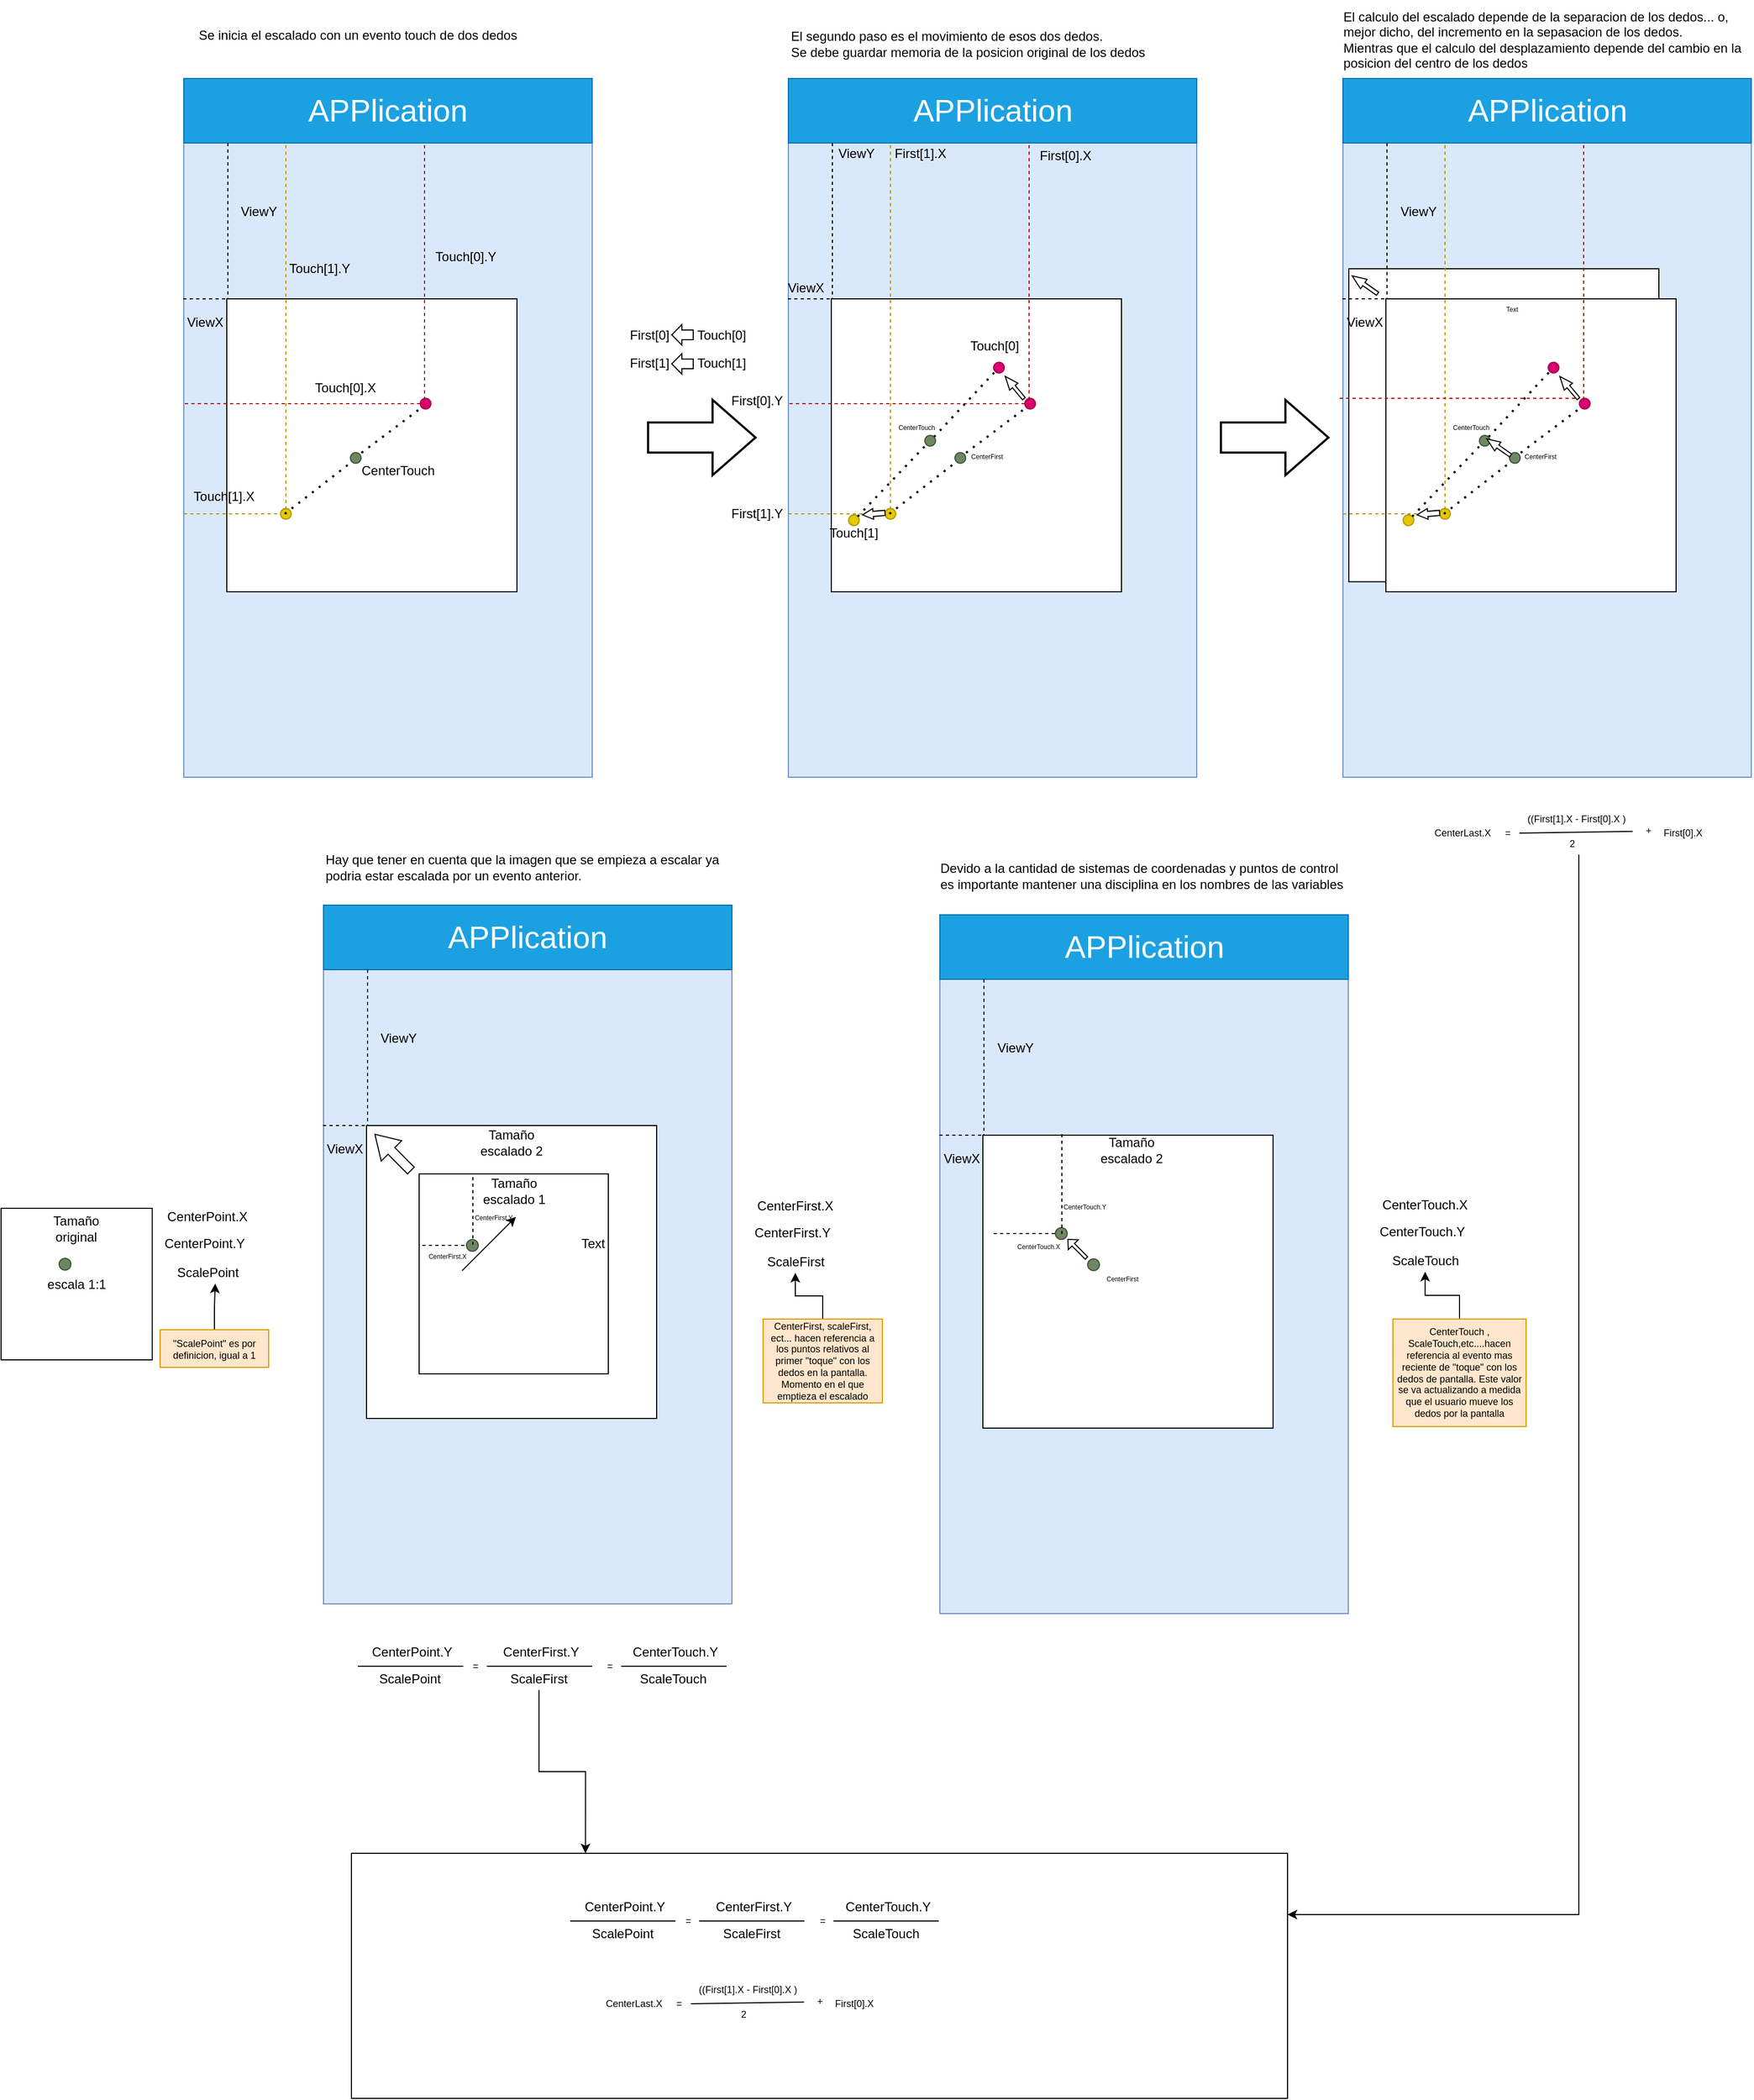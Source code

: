 <mxfile version="13.6.2" type="device"><diagram id="ZlK4aT6pQJTlaHt1C6pi" name="Página-1"><mxGraphModel dx="2946" dy="1687" grid="0" gridSize="10" guides="1" tooltips="1" connect="1" arrows="1" fold="1" page="1" pageScale="1" pageWidth="827" pageHeight="1169" math="0" shadow="0"><root><mxCell id="0"/><mxCell id="1" parent="0"/><mxCell id="y9ygKdoUqCYuQnEhH_C1-4" value="" style="rounded=0;whiteSpace=wrap;html=1;fillColor=#dae8fc;strokeColor=#6c8ebf;container=1;" parent="1" vertex="1"><mxGeometry x="560" y="260" width="380" height="650" as="geometry"/></mxCell><mxCell id="y9ygKdoUqCYuQnEhH_C1-5" value="&lt;font style=&quot;font-size: 29px&quot;&gt;APPlication&lt;/font&gt;" style="text;html=1;strokeColor=#006EAF;fillColor=#1ba1e2;align=center;verticalAlign=middle;whiteSpace=wrap;rounded=0;fontColor=#ffffff;" parent="y9ygKdoUqCYuQnEhH_C1-4" vertex="1"><mxGeometry width="380" height="60" as="geometry"/></mxCell><mxCell id="y9ygKdoUqCYuQnEhH_C1-1" value="" style="rounded=0;whiteSpace=wrap;html=1;container=1;dropTarget=1;" parent="y9ygKdoUqCYuQnEhH_C1-4" vertex="1"><mxGeometry x="40" y="205" width="270" height="272.5" as="geometry"/></mxCell><mxCell id="y9ygKdoUqCYuQnEhH_C1-2" value="" style="ellipse;whiteSpace=wrap;html=1;aspect=fixed;fillColor=#d80073;strokeColor=#A50040;fontColor=#ffffff;" parent="y9ygKdoUqCYuQnEhH_C1-1" vertex="1"><mxGeometry x="180" y="92.5" width="10" height="10" as="geometry"/></mxCell><mxCell id="y9ygKdoUqCYuQnEhH_C1-3" value="" style="ellipse;whiteSpace=wrap;html=1;aspect=fixed;fillColor=#e3c800;strokeColor=#B09500;fontColor=#ffffff;" parent="y9ygKdoUqCYuQnEhH_C1-1" vertex="1"><mxGeometry x="50" y="195" width="10" height="10" as="geometry"/></mxCell><mxCell id="y9ygKdoUqCYuQnEhH_C1-21" value="Touch[0].X" style="text;html=1;strokeColor=none;fillColor=none;align=center;verticalAlign=middle;whiteSpace=wrap;rounded=0;dashed=1;" parent="y9ygKdoUqCYuQnEhH_C1-1" vertex="1"><mxGeometry x="82" y="72.5" width="57" height="20" as="geometry"/></mxCell><mxCell id="y9ygKdoUqCYuQnEhH_C1-22" value="" style="line;strokeWidth=1;direction=south;html=1;dashed=1;fillColor=#e3c800;strokeColor=#B09500;fontColor=#ffffff;" parent="y9ygKdoUqCYuQnEhH_C1-1" vertex="1"><mxGeometry x="50" y="-143" width="10" height="341.5" as="geometry"/></mxCell><mxCell id="y9ygKdoUqCYuQnEhH_C1-23" value="" style="line;strokeWidth=1;html=1;perimeter=backbonePerimeter;points=[];outlineConnect=0;dashed=1;fillColor=#e51400;strokeColor=#B20000;fontColor=#ffffff;" parent="y9ygKdoUqCYuQnEhH_C1-1" vertex="1"><mxGeometry x="-39" y="92.5" width="223" height="10" as="geometry"/></mxCell><mxCell id="y9ygKdoUqCYuQnEhH_C1-26" value="" style="line;strokeWidth=1;html=1;perimeter=backbonePerimeter;points=[];outlineConnect=0;dashed=1;fillColor=#e3c800;strokeColor=#B09500;fontColor=#ffffff;" parent="y9ygKdoUqCYuQnEhH_C1-1" vertex="1"><mxGeometry x="-40" y="195" width="90" height="10" as="geometry"/></mxCell><mxCell id="y9ygKdoUqCYuQnEhH_C1-29" value="" style="endArrow=none;dashed=1;html=1;dashPattern=1 3;strokeWidth=2;fontColor=#FFFF00;exitX=0.4;exitY=0.5;exitDx=0;exitDy=0;exitPerimeter=0;entryX=0;entryY=1;entryDx=0;entryDy=0;" parent="y9ygKdoUqCYuQnEhH_C1-1" source="y9ygKdoUqCYuQnEhH_C1-30" target="y9ygKdoUqCYuQnEhH_C1-2" edge="1"><mxGeometry width="50" height="50" relative="1" as="geometry"><mxPoint x="132" y="209" as="sourcePoint"/><mxPoint x="182" y="159" as="targetPoint"/></mxGeometry></mxCell><mxCell id="y9ygKdoUqCYuQnEhH_C1-30" value="" style="ellipse;whiteSpace=wrap;html=1;aspect=fixed;fillColor=#6d8764;strokeColor=#3A5431;fontColor=#ffffff;" parent="y9ygKdoUqCYuQnEhH_C1-1" vertex="1"><mxGeometry x="115" y="143" width="10" height="10" as="geometry"/></mxCell><mxCell id="y9ygKdoUqCYuQnEhH_C1-31" value="" style="endArrow=none;dashed=1;html=1;dashPattern=1 3;strokeWidth=2;fontColor=#FFFF00;exitX=0.4;exitY=0.5;exitDx=0;exitDy=0;exitPerimeter=0;entryX=0;entryY=1;entryDx=0;entryDy=0;" parent="y9ygKdoUqCYuQnEhH_C1-1" source="y9ygKdoUqCYuQnEhH_C1-3" target="y9ygKdoUqCYuQnEhH_C1-30" edge="1"><mxGeometry width="50" height="50" relative="1" as="geometry"><mxPoint x="654" y="665" as="sourcePoint"/><mxPoint x="781.464" y="566.036" as="targetPoint"/></mxGeometry></mxCell><mxCell id="y9ygKdoUqCYuQnEhH_C1-32" value="CenterTouch" style="text;html=1;strokeColor=none;fillColor=none;align=center;verticalAlign=middle;whiteSpace=wrap;rounded=0;dashed=1;" parent="y9ygKdoUqCYuQnEhH_C1-1" vertex="1"><mxGeometry x="125" y="150" width="69" height="20" as="geometry"/></mxCell><mxCell id="y9ygKdoUqCYuQnEhH_C1-15" value="" style="line;strokeWidth=1;direction=south;html=1;dashed=1;" parent="y9ygKdoUqCYuQnEhH_C1-4" vertex="1"><mxGeometry x="36" y="60" width="10" height="145" as="geometry"/></mxCell><mxCell id="y9ygKdoUqCYuQnEhH_C1-17" value="ViewY" style="text;html=1;strokeColor=none;fillColor=none;align=center;verticalAlign=middle;whiteSpace=wrap;rounded=0;dashed=1;" parent="y9ygKdoUqCYuQnEhH_C1-4" vertex="1"><mxGeometry x="50" y="114" width="40" height="20" as="geometry"/></mxCell><mxCell id="y9ygKdoUqCYuQnEhH_C1-18" value="ViewX" style="text;html=1;strokeColor=none;fillColor=none;align=center;verticalAlign=middle;whiteSpace=wrap;rounded=0;dashed=1;" parent="y9ygKdoUqCYuQnEhH_C1-4" vertex="1"><mxGeometry y="217" width="40" height="20" as="geometry"/></mxCell><mxCell id="y9ygKdoUqCYuQnEhH_C1-19" value="" style="line;strokeWidth=1;direction=south;html=1;dashed=1;fillColor=#e51400;strokeColor=#B20000;fontColor=#ffffff;" parent="y9ygKdoUqCYuQnEhH_C1-4" vertex="1"><mxGeometry x="219" y="62" width="10" height="237.5" as="geometry"/></mxCell><mxCell id="y9ygKdoUqCYuQnEhH_C1-16" value="" style="line;strokeWidth=1;html=1;perimeter=backbonePerimeter;points=[];outlineConnect=0;dashed=1;" parent="y9ygKdoUqCYuQnEhH_C1-4" vertex="1"><mxGeometry x="-0.5" y="200" width="41" height="10" as="geometry"/></mxCell><mxCell id="y9ygKdoUqCYuQnEhH_C1-20" value="Touch[0].Y" style="text;html=1;strokeColor=none;fillColor=none;align=center;verticalAlign=middle;whiteSpace=wrap;rounded=0;dashed=1;" parent="y9ygKdoUqCYuQnEhH_C1-4" vertex="1"><mxGeometry x="234" y="156" width="57" height="20" as="geometry"/></mxCell><mxCell id="y9ygKdoUqCYuQnEhH_C1-28" value="Touch[1].Y" style="text;html=1;strokeColor=none;fillColor=none;align=center;verticalAlign=middle;whiteSpace=wrap;rounded=0;dashed=1;" parent="y9ygKdoUqCYuQnEhH_C1-4" vertex="1"><mxGeometry x="98" y="167" width="57" height="20" as="geometry"/></mxCell><mxCell id="y9ygKdoUqCYuQnEhH_C1-27" value="Touch[1].X" style="text;html=1;strokeColor=none;fillColor=none;align=center;verticalAlign=middle;whiteSpace=wrap;rounded=0;dashed=1;" parent="y9ygKdoUqCYuQnEhH_C1-4" vertex="1"><mxGeometry x="9" y="379" width="57" height="20" as="geometry"/></mxCell><mxCell id="y9ygKdoUqCYuQnEhH_C1-33" value="" style="verticalLabelPosition=bottom;verticalAlign=top;html=1;strokeWidth=2;shape=mxgraph.arrows2.arrow;dy=0.6;dx=40;notch=0;fontColor=#FFFF00;" parent="1" vertex="1"><mxGeometry x="992" y="559" width="100" height="70" as="geometry"/></mxCell><mxCell id="y9ygKdoUqCYuQnEhH_C1-36" value="" style="rounded=0;whiteSpace=wrap;html=1;fillColor=#dae8fc;strokeColor=#6c8ebf;container=1;" parent="1" vertex="1"><mxGeometry x="1122.5" y="260" width="380" height="650" as="geometry"/></mxCell><mxCell id="y9ygKdoUqCYuQnEhH_C1-37" value="&lt;font style=&quot;font-size: 29px&quot;&gt;APPlication&lt;/font&gt;" style="text;html=1;strokeColor=#006EAF;fillColor=#1ba1e2;align=center;verticalAlign=middle;whiteSpace=wrap;rounded=0;fontColor=#ffffff;" parent="y9ygKdoUqCYuQnEhH_C1-36" vertex="1"><mxGeometry width="380" height="60" as="geometry"/></mxCell><mxCell id="y9ygKdoUqCYuQnEhH_C1-38" value="" style="rounded=0;whiteSpace=wrap;html=1;container=1;dropTarget=1;collapsible=0;" parent="y9ygKdoUqCYuQnEhH_C1-36" vertex="1"><mxGeometry x="40" y="205" width="270" height="272.5" as="geometry"/></mxCell><mxCell id="y9ygKdoUqCYuQnEhH_C1-39" value="" style="ellipse;whiteSpace=wrap;html=1;aspect=fixed;fillColor=#d80073;strokeColor=#A50040;fontColor=#ffffff;" parent="y9ygKdoUqCYuQnEhH_C1-38" vertex="1"><mxGeometry x="180" y="92.5" width="10" height="10" as="geometry"/></mxCell><mxCell id="y9ygKdoUqCYuQnEhH_C1-40" value="" style="ellipse;whiteSpace=wrap;html=1;aspect=fixed;fillColor=#e3c800;strokeColor=#B09500;fontColor=#ffffff;" parent="y9ygKdoUqCYuQnEhH_C1-38" vertex="1"><mxGeometry x="50" y="195" width="10" height="10" as="geometry"/></mxCell><mxCell id="y9ygKdoUqCYuQnEhH_C1-42" value="" style="line;strokeWidth=1;direction=south;html=1;dashed=1;fillColor=#e3c800;strokeColor=#B09500;fontColor=#ffffff;" parent="y9ygKdoUqCYuQnEhH_C1-38" vertex="1"><mxGeometry x="50" y="-143" width="10" height="341.5" as="geometry"/></mxCell><mxCell id="y9ygKdoUqCYuQnEhH_C1-43" value="" style="line;strokeWidth=1;html=1;perimeter=backbonePerimeter;points=[];outlineConnect=0;dashed=1;fillColor=#e51400;strokeColor=#B20000;fontColor=#ffffff;" parent="y9ygKdoUqCYuQnEhH_C1-38" vertex="1"><mxGeometry x="-39" y="92.5" width="223" height="10" as="geometry"/></mxCell><mxCell id="y9ygKdoUqCYuQnEhH_C1-44" value="" style="line;strokeWidth=1;html=1;perimeter=backbonePerimeter;points=[];outlineConnect=0;dashed=1;fillColor=#e3c800;strokeColor=#B09500;fontColor=#ffffff;" parent="y9ygKdoUqCYuQnEhH_C1-38" vertex="1"><mxGeometry x="-40" y="195" width="90" height="10" as="geometry"/></mxCell><mxCell id="y9ygKdoUqCYuQnEhH_C1-46" value="" style="endArrow=none;dashed=1;html=1;dashPattern=1 3;strokeWidth=2;fontColor=#FFFF00;exitX=0.4;exitY=0.5;exitDx=0;exitDy=0;exitPerimeter=0;entryX=0;entryY=1;entryDx=0;entryDy=0;" parent="y9ygKdoUqCYuQnEhH_C1-38" source="y9ygKdoUqCYuQnEhH_C1-47" target="y9ygKdoUqCYuQnEhH_C1-39" edge="1"><mxGeometry width="50" height="50" relative="1" as="geometry"><mxPoint x="132" y="209" as="sourcePoint"/><mxPoint x="182" y="159" as="targetPoint"/></mxGeometry></mxCell><mxCell id="y9ygKdoUqCYuQnEhH_C1-47" value="" style="ellipse;whiteSpace=wrap;html=1;aspect=fixed;fillColor=#6d8764;strokeColor=#3A5431;fontColor=#ffffff;" parent="y9ygKdoUqCYuQnEhH_C1-38" vertex="1"><mxGeometry x="115" y="143" width="10" height="10" as="geometry"/></mxCell><mxCell id="y9ygKdoUqCYuQnEhH_C1-48" value="" style="endArrow=none;dashed=1;html=1;dashPattern=1 3;strokeWidth=2;fontColor=#FFFF00;exitX=0.4;exitY=0.5;exitDx=0;exitDy=0;exitPerimeter=0;entryX=0;entryY=1;entryDx=0;entryDy=0;" parent="y9ygKdoUqCYuQnEhH_C1-38" source="y9ygKdoUqCYuQnEhH_C1-40" target="y9ygKdoUqCYuQnEhH_C1-47" edge="1"><mxGeometry width="50" height="50" relative="1" as="geometry"><mxPoint x="654" y="665" as="sourcePoint"/><mxPoint x="781.464" y="566.036" as="targetPoint"/></mxGeometry></mxCell><mxCell id="y9ygKdoUqCYuQnEhH_C1-49" value="CenterFirst" style="text;html=1;strokeColor=none;fillColor=none;align=center;verticalAlign=middle;whiteSpace=wrap;rounded=0;dashed=1;fontSize=6;" parent="y9ygKdoUqCYuQnEhH_C1-38" vertex="1"><mxGeometry x="126" y="140" width="37" height="13" as="geometry"/></mxCell><mxCell id="y9ygKdoUqCYuQnEhH_C1-63" value="" style="ellipse;whiteSpace=wrap;html=1;aspect=fixed;fillColor=#d80073;strokeColor=#A50040;fontColor=#ffffff;" parent="y9ygKdoUqCYuQnEhH_C1-38" vertex="1"><mxGeometry x="151" y="59" width="10" height="10" as="geometry"/></mxCell><mxCell id="y9ygKdoUqCYuQnEhH_C1-64" value="" style="ellipse;whiteSpace=wrap;html=1;aspect=fixed;fillColor=#e3c800;strokeColor=#B09500;fontColor=#ffffff;" parent="y9ygKdoUqCYuQnEhH_C1-38" vertex="1"><mxGeometry x="16" y="201" width="10" height="10" as="geometry"/></mxCell><mxCell id="y9ygKdoUqCYuQnEhH_C1-65" value="" style="shape=singleArrow;direction=west;whiteSpace=wrap;html=1;strokeWidth=1;fontColor=#FFFF00;arrowWidth=0.48;arrowSize=0.472;rotation=-5;" parent="y9ygKdoUqCYuQnEhH_C1-38" vertex="1"><mxGeometry x="29" y="195" width="21" height="10" as="geometry"/></mxCell><mxCell id="y9ygKdoUqCYuQnEhH_C1-66" value="" style="shape=singleArrow;direction=west;whiteSpace=wrap;html=1;strokeWidth=1;fontColor=#FFFF00;arrowWidth=0.331;arrowSize=0.459;rotation=50;" parent="y9ygKdoUqCYuQnEhH_C1-38" vertex="1"><mxGeometry x="157" y="77.5" width="27" height="10" as="geometry"/></mxCell><mxCell id="y9ygKdoUqCYuQnEhH_C1-67" value="Touch[0]" style="text;html=1;strokeColor=none;fillColor=none;align=center;verticalAlign=middle;whiteSpace=wrap;rounded=0;dashed=1;" parent="y9ygKdoUqCYuQnEhH_C1-38" vertex="1"><mxGeometry x="123" y="34" width="57" height="20" as="geometry"/></mxCell><mxCell id="y9ygKdoUqCYuQnEhH_C1-45" value="Touch[1]" style="text;html=1;strokeColor=none;fillColor=none;align=center;verticalAlign=middle;whiteSpace=wrap;rounded=0;dashed=1;" parent="y9ygKdoUqCYuQnEhH_C1-38" vertex="1"><mxGeometry x="-7.5" y="208" width="57" height="20" as="geometry"/></mxCell><mxCell id="y9ygKdoUqCYuQnEhH_C1-71" value="" style="endArrow=none;dashed=1;html=1;dashPattern=1 3;strokeWidth=2;fontColor=#FFFF00;exitX=1;exitY=0;exitDx=0;exitDy=0;entryX=0;entryY=1;entryDx=0;entryDy=0;" parent="y9ygKdoUqCYuQnEhH_C1-38" source="y9ygKdoUqCYuQnEhH_C1-69" target="y9ygKdoUqCYuQnEhH_C1-63" edge="1"><mxGeometry width="50" height="50" relative="1" as="geometry"><mxPoint x="64.0" y="210" as="sourcePoint"/><mxPoint x="126.464" y="161.536" as="targetPoint"/></mxGeometry></mxCell><mxCell id="y9ygKdoUqCYuQnEhH_C1-69" value="" style="ellipse;whiteSpace=wrap;html=1;aspect=fixed;fillColor=#6d8764;strokeColor=#3A5431;fontColor=#ffffff;" parent="y9ygKdoUqCYuQnEhH_C1-38" vertex="1"><mxGeometry x="87" y="127" width="10" height="10" as="geometry"/></mxCell><mxCell id="y9ygKdoUqCYuQnEhH_C1-72" value="" style="endArrow=none;dashed=1;html=1;dashPattern=1 3;strokeWidth=2;fontColor=#FFFF00;exitX=1;exitY=0;exitDx=0;exitDy=0;entryX=0;entryY=1;entryDx=0;entryDy=0;" parent="y9ygKdoUqCYuQnEhH_C1-38" source="y9ygKdoUqCYuQnEhH_C1-64" target="y9ygKdoUqCYuQnEhH_C1-69" edge="1"><mxGeometry width="50" height="50" relative="1" as="geometry"><mxPoint x="1209.536" y="684.464" as="sourcePoint"/><mxPoint x="1416.464" y="560.536" as="targetPoint"/></mxGeometry></mxCell><mxCell id="y9ygKdoUqCYuQnEhH_C1-73" value="CenterTouch" style="text;html=1;strokeColor=none;fillColor=none;align=center;verticalAlign=middle;whiteSpace=wrap;rounded=0;dashed=1;fontSize=6;" parent="y9ygKdoUqCYuQnEhH_C1-38" vertex="1"><mxGeometry x="54" y="114" width="49.5" height="12" as="geometry"/></mxCell><mxCell id="y9ygKdoUqCYuQnEhH_C1-50" value="" style="line;strokeWidth=1;direction=south;html=1;dashed=1;" parent="y9ygKdoUqCYuQnEhH_C1-36" vertex="1"><mxGeometry x="36" y="60" width="10" height="145" as="geometry"/></mxCell><mxCell id="y9ygKdoUqCYuQnEhH_C1-51" value="ViewY" style="text;html=1;strokeColor=none;fillColor=none;align=center;verticalAlign=middle;whiteSpace=wrap;rounded=0;dashed=1;" parent="y9ygKdoUqCYuQnEhH_C1-36" vertex="1"><mxGeometry x="43.5" y="60" width="40" height="20" as="geometry"/></mxCell><mxCell id="y9ygKdoUqCYuQnEhH_C1-52" value="ViewX" style="text;html=1;strokeColor=none;fillColor=none;align=center;verticalAlign=middle;whiteSpace=wrap;rounded=0;dashed=1;" parent="y9ygKdoUqCYuQnEhH_C1-36" vertex="1"><mxGeometry x="-4" y="185" width="40" height="20" as="geometry"/></mxCell><mxCell id="y9ygKdoUqCYuQnEhH_C1-53" value="" style="line;strokeWidth=1;direction=south;html=1;dashed=1;fillColor=#e51400;strokeColor=#B20000;fontColor=#ffffff;" parent="y9ygKdoUqCYuQnEhH_C1-36" vertex="1"><mxGeometry x="219" y="62" width="10" height="237.5" as="geometry"/></mxCell><mxCell id="y9ygKdoUqCYuQnEhH_C1-54" value="" style="line;strokeWidth=1;html=1;perimeter=backbonePerimeter;points=[];outlineConnect=0;dashed=1;" parent="y9ygKdoUqCYuQnEhH_C1-36" vertex="1"><mxGeometry x="-0.5" y="200" width="41" height="10" as="geometry"/></mxCell><mxCell id="y9ygKdoUqCYuQnEhH_C1-41" value="First[0].X" style="text;html=1;strokeColor=none;fillColor=none;align=center;verticalAlign=middle;whiteSpace=wrap;rounded=0;dashed=1;" parent="y9ygKdoUqCYuQnEhH_C1-36" vertex="1"><mxGeometry x="229" y="62" width="57" height="20" as="geometry"/></mxCell><mxCell id="y9ygKdoUqCYuQnEhH_C1-68" value="First[1].X" style="text;html=1;strokeColor=none;fillColor=none;align=center;verticalAlign=middle;whiteSpace=wrap;rounded=0;dashed=1;" parent="y9ygKdoUqCYuQnEhH_C1-36" vertex="1"><mxGeometry x="94.5" y="60" width="57" height="20" as="geometry"/></mxCell><mxCell id="y9ygKdoUqCYuQnEhH_C1-57" value="First[0]" style="text;html=1;strokeColor=none;fillColor=none;align=center;verticalAlign=middle;whiteSpace=wrap;rounded=0;dashed=1;" parent="1" vertex="1"><mxGeometry x="965" y="489" width="57" height="20" as="geometry"/></mxCell><mxCell id="y9ygKdoUqCYuQnEhH_C1-58" value="First[1]" style="text;html=1;strokeColor=none;fillColor=none;align=center;verticalAlign=middle;whiteSpace=wrap;rounded=0;dashed=1;" parent="1" vertex="1"><mxGeometry x="965" y="515" width="57" height="20" as="geometry"/></mxCell><mxCell id="y9ygKdoUqCYuQnEhH_C1-59" value="Touch[0]" style="text;html=1;strokeColor=none;fillColor=none;align=center;verticalAlign=middle;whiteSpace=wrap;rounded=0;dashed=1;" parent="1" vertex="1"><mxGeometry x="1032" y="489" width="57" height="20" as="geometry"/></mxCell><mxCell id="y9ygKdoUqCYuQnEhH_C1-60" value="Touch[1]" style="text;html=1;strokeColor=none;fillColor=none;align=center;verticalAlign=middle;whiteSpace=wrap;rounded=0;dashed=1;" parent="1" vertex="1"><mxGeometry x="1032" y="515" width="57" height="20" as="geometry"/></mxCell><mxCell id="y9ygKdoUqCYuQnEhH_C1-61" value="" style="shape=singleArrow;direction=west;whiteSpace=wrap;html=1;strokeWidth=1;fontColor=#FFFF00;arrowWidth=0.48;arrowSize=0.472;" parent="1" vertex="1"><mxGeometry x="1014" y="489" width="20" height="19" as="geometry"/></mxCell><mxCell id="y9ygKdoUqCYuQnEhH_C1-62" value="" style="shape=singleArrow;direction=west;whiteSpace=wrap;html=1;strokeWidth=1;fontColor=#FFFF00;arrowWidth=0.48;arrowSize=0.472;" parent="1" vertex="1"><mxGeometry x="1014" y="516" width="20" height="19" as="geometry"/></mxCell><mxCell id="y9ygKdoUqCYuQnEhH_C1-74" value="" style="rounded=0;whiteSpace=wrap;html=1;fillColor=#dae8fc;strokeColor=#6c8ebf;container=1;" parent="1" vertex="1"><mxGeometry x="1638.5" y="260" width="380" height="650" as="geometry"/></mxCell><mxCell id="y9ygKdoUqCYuQnEhH_C1-106" value="" style="rounded=0;whiteSpace=wrap;html=1;container=1;dropTarget=1;collapsible=0;" parent="y9ygKdoUqCYuQnEhH_C1-74" vertex="1"><mxGeometry x="5.5" y="177" width="288.5" height="291.17" as="geometry"/></mxCell><mxCell id="y9ygKdoUqCYuQnEhH_C1-125" value="" style="shape=singleArrow;direction=west;whiteSpace=wrap;html=1;strokeWidth=1;fontColor=#FFFF00;arrowWidth=0.331;arrowSize=0.459;rotation=35;" parent="y9ygKdoUqCYuQnEhH_C1-106" vertex="1"><mxGeometry x="0.534" y="9.617" width="28.85" height="10.685" as="geometry"/></mxCell><mxCell id="y9ygKdoUqCYuQnEhH_C1-75" value="&lt;font style=&quot;font-size: 29px&quot;&gt;APPlication&lt;/font&gt;" style="text;html=1;strokeColor=#006EAF;fillColor=#1ba1e2;align=center;verticalAlign=middle;whiteSpace=wrap;rounded=0;fontColor=#ffffff;" parent="y9ygKdoUqCYuQnEhH_C1-74" vertex="1"><mxGeometry width="380" height="60" as="geometry"/></mxCell><mxCell id="y9ygKdoUqCYuQnEhH_C1-76" value="" style="rounded=0;whiteSpace=wrap;html=1;container=1;dropTarget=1;collapsible=0;" parent="y9ygKdoUqCYuQnEhH_C1-74" vertex="1"><mxGeometry x="40" y="205" width="270" height="272.5" as="geometry"/></mxCell><mxCell id="y9ygKdoUqCYuQnEhH_C1-77" value="" style="ellipse;whiteSpace=wrap;html=1;aspect=fixed;fillColor=#d80073;strokeColor=#A50040;fontColor=#ffffff;" parent="y9ygKdoUqCYuQnEhH_C1-76" vertex="1"><mxGeometry x="180" y="92.5" width="10" height="10" as="geometry"/></mxCell><mxCell id="y9ygKdoUqCYuQnEhH_C1-78" value="" style="ellipse;whiteSpace=wrap;html=1;aspect=fixed;fillColor=#e3c800;strokeColor=#B09500;fontColor=#ffffff;" parent="y9ygKdoUqCYuQnEhH_C1-76" vertex="1"><mxGeometry x="50" y="195" width="10" height="10" as="geometry"/></mxCell><mxCell id="y9ygKdoUqCYuQnEhH_C1-80" value="" style="line;strokeWidth=1;direction=south;html=1;dashed=1;fillColor=#e3c800;strokeColor=#B09500;fontColor=#ffffff;" parent="y9ygKdoUqCYuQnEhH_C1-76" vertex="1"><mxGeometry x="50" y="-143" width="10" height="341.5" as="geometry"/></mxCell><mxCell id="y9ygKdoUqCYuQnEhH_C1-81" value="" style="line;strokeWidth=1;html=1;perimeter=backbonePerimeter;points=[];outlineConnect=0;dashed=1;fillColor=#e51400;strokeColor=#B20000;fontColor=#ffffff;" parent="y9ygKdoUqCYuQnEhH_C1-76" vertex="1"><mxGeometry x="-43" y="87.5" width="223" height="10" as="geometry"/></mxCell><mxCell id="y9ygKdoUqCYuQnEhH_C1-82" value="" style="line;strokeWidth=1;html=1;perimeter=backbonePerimeter;points=[];outlineConnect=0;dashed=1;fillColor=#e3c800;strokeColor=#B09500;fontColor=#ffffff;" parent="y9ygKdoUqCYuQnEhH_C1-76" vertex="1"><mxGeometry x="-40" y="195" width="90" height="10" as="geometry"/></mxCell><mxCell id="y9ygKdoUqCYuQnEhH_C1-83" value="" style="endArrow=none;dashed=1;html=1;dashPattern=1 3;strokeWidth=2;fontColor=#FFFF00;exitX=0.4;exitY=0.5;exitDx=0;exitDy=0;exitPerimeter=0;entryX=0;entryY=1;entryDx=0;entryDy=0;" parent="y9ygKdoUqCYuQnEhH_C1-76" source="y9ygKdoUqCYuQnEhH_C1-84" target="y9ygKdoUqCYuQnEhH_C1-77" edge="1"><mxGeometry width="50" height="50" relative="1" as="geometry"><mxPoint x="132" y="209" as="sourcePoint"/><mxPoint x="182" y="159" as="targetPoint"/></mxGeometry></mxCell><mxCell id="y9ygKdoUqCYuQnEhH_C1-84" value="" style="ellipse;whiteSpace=wrap;html=1;aspect=fixed;fillColor=#6d8764;strokeColor=#3A5431;fontColor=#ffffff;" parent="y9ygKdoUqCYuQnEhH_C1-76" vertex="1"><mxGeometry x="115" y="143" width="10" height="10" as="geometry"/></mxCell><mxCell id="y9ygKdoUqCYuQnEhH_C1-85" value="" style="endArrow=none;dashed=1;html=1;dashPattern=1 3;strokeWidth=2;fontColor=#FFFF00;exitX=0.4;exitY=0.5;exitDx=0;exitDy=0;exitPerimeter=0;entryX=0;entryY=1;entryDx=0;entryDy=0;" parent="y9ygKdoUqCYuQnEhH_C1-76" source="y9ygKdoUqCYuQnEhH_C1-78" target="y9ygKdoUqCYuQnEhH_C1-84" edge="1"><mxGeometry width="50" height="50" relative="1" as="geometry"><mxPoint x="654" y="665" as="sourcePoint"/><mxPoint x="781.464" y="566.036" as="targetPoint"/></mxGeometry></mxCell><mxCell id="y9ygKdoUqCYuQnEhH_C1-86" value="CenterFirst" style="text;html=1;strokeColor=none;fillColor=none;align=center;verticalAlign=middle;whiteSpace=wrap;rounded=0;dashed=1;fontSize=6;" parent="y9ygKdoUqCYuQnEhH_C1-76" vertex="1"><mxGeometry x="125" y="140" width="37" height="13" as="geometry"/></mxCell><mxCell id="y9ygKdoUqCYuQnEhH_C1-87" value="" style="ellipse;whiteSpace=wrap;html=1;aspect=fixed;fillColor=#d80073;strokeColor=#A50040;fontColor=#ffffff;" parent="y9ygKdoUqCYuQnEhH_C1-76" vertex="1"><mxGeometry x="151" y="59" width="10" height="10" as="geometry"/></mxCell><mxCell id="y9ygKdoUqCYuQnEhH_C1-88" value="" style="ellipse;whiteSpace=wrap;html=1;aspect=fixed;fillColor=#e3c800;strokeColor=#B09500;fontColor=#ffffff;" parent="y9ygKdoUqCYuQnEhH_C1-76" vertex="1"><mxGeometry x="16" y="201" width="10" height="10" as="geometry"/></mxCell><mxCell id="y9ygKdoUqCYuQnEhH_C1-89" value="" style="shape=singleArrow;direction=west;whiteSpace=wrap;html=1;strokeWidth=1;fontColor=#FFFF00;arrowWidth=0.48;arrowSize=0.472;rotation=-5;" parent="y9ygKdoUqCYuQnEhH_C1-76" vertex="1"><mxGeometry x="29" y="195" width="21" height="10" as="geometry"/></mxCell><mxCell id="y9ygKdoUqCYuQnEhH_C1-90" value="" style="shape=singleArrow;direction=west;whiteSpace=wrap;html=1;strokeWidth=1;fontColor=#FFFF00;arrowWidth=0.331;arrowSize=0.459;rotation=50;" parent="y9ygKdoUqCYuQnEhH_C1-76" vertex="1"><mxGeometry x="157" y="77.5" width="27" height="10" as="geometry"/></mxCell><mxCell id="y9ygKdoUqCYuQnEhH_C1-93" value="" style="endArrow=none;dashed=1;html=1;dashPattern=1 3;strokeWidth=2;fontColor=#FFFF00;exitX=1;exitY=0;exitDx=0;exitDy=0;entryX=0;entryY=1;entryDx=0;entryDy=0;" parent="y9ygKdoUqCYuQnEhH_C1-76" source="y9ygKdoUqCYuQnEhH_C1-94" target="y9ygKdoUqCYuQnEhH_C1-87" edge="1"><mxGeometry width="50" height="50" relative="1" as="geometry"><mxPoint x="64.0" y="210" as="sourcePoint"/><mxPoint x="126.464" y="161.536" as="targetPoint"/></mxGeometry></mxCell><mxCell id="y9ygKdoUqCYuQnEhH_C1-94" value="" style="ellipse;whiteSpace=wrap;html=1;aspect=fixed;fillColor=#6d8764;strokeColor=#3A5431;fontColor=#ffffff;" parent="y9ygKdoUqCYuQnEhH_C1-76" vertex="1"><mxGeometry x="87" y="127" width="10" height="10" as="geometry"/></mxCell><mxCell id="y9ygKdoUqCYuQnEhH_C1-95" value="" style="endArrow=none;dashed=1;html=1;dashPattern=1 3;strokeWidth=2;fontColor=#FFFF00;exitX=1;exitY=0;exitDx=0;exitDy=0;entryX=0;entryY=1;entryDx=0;entryDy=0;" parent="y9ygKdoUqCYuQnEhH_C1-76" source="y9ygKdoUqCYuQnEhH_C1-88" target="y9ygKdoUqCYuQnEhH_C1-94" edge="1"><mxGeometry width="50" height="50" relative="1" as="geometry"><mxPoint x="1209.536" y="684.464" as="sourcePoint"/><mxPoint x="1416.464" y="560.536" as="targetPoint"/></mxGeometry></mxCell><mxCell id="y9ygKdoUqCYuQnEhH_C1-96" value="CenterTouch" style="text;html=1;strokeColor=none;fillColor=none;align=center;verticalAlign=middle;whiteSpace=wrap;rounded=0;dashed=1;fontSize=6;" parent="y9ygKdoUqCYuQnEhH_C1-76" vertex="1"><mxGeometry x="54" y="114" width="49.5" height="12" as="geometry"/></mxCell><mxCell id="y9ygKdoUqCYuQnEhH_C1-105" value="" style="shape=singleArrow;direction=west;whiteSpace=wrap;html=1;strokeWidth=1;fontColor=#FFFF00;arrowWidth=0.331;arrowSize=0.459;rotation=35;" parent="y9ygKdoUqCYuQnEhH_C1-76" vertex="1"><mxGeometry x="91.5" y="133" width="27" height="10" as="geometry"/></mxCell><mxCell id="y9ygKdoUqCYuQnEhH_C1-129" value="Text" style="text;html=1;strokeColor=none;fillColor=none;align=center;verticalAlign=middle;whiteSpace=wrap;rounded=0;fontSize=6;" parent="y9ygKdoUqCYuQnEhH_C1-76" vertex="1"><mxGeometry x="97" width="40" height="20" as="geometry"/></mxCell><mxCell id="y9ygKdoUqCYuQnEhH_C1-97" value="" style="line;strokeWidth=1;direction=south;html=1;dashed=1;" parent="y9ygKdoUqCYuQnEhH_C1-74" vertex="1"><mxGeometry x="36" y="60" width="10" height="145" as="geometry"/></mxCell><mxCell id="y9ygKdoUqCYuQnEhH_C1-98" value="ViewY" style="text;html=1;strokeColor=none;fillColor=none;align=center;verticalAlign=middle;whiteSpace=wrap;rounded=0;dashed=1;" parent="y9ygKdoUqCYuQnEhH_C1-74" vertex="1"><mxGeometry x="50" y="114" width="40" height="20" as="geometry"/></mxCell><mxCell id="y9ygKdoUqCYuQnEhH_C1-99" value="ViewX" style="text;html=1;strokeColor=none;fillColor=none;align=center;verticalAlign=middle;whiteSpace=wrap;rounded=0;dashed=1;" parent="y9ygKdoUqCYuQnEhH_C1-74" vertex="1"><mxGeometry y="217" width="40" height="20" as="geometry"/></mxCell><mxCell id="y9ygKdoUqCYuQnEhH_C1-100" value="" style="line;strokeWidth=1;direction=south;html=1;dashed=1;fillColor=#e51400;strokeColor=#B20000;fontColor=#ffffff;" parent="y9ygKdoUqCYuQnEhH_C1-74" vertex="1"><mxGeometry x="219" y="62" width="10" height="237.5" as="geometry"/></mxCell><mxCell id="y9ygKdoUqCYuQnEhH_C1-101" value="" style="line;strokeWidth=1;html=1;perimeter=backbonePerimeter;points=[];outlineConnect=0;dashed=1;" parent="y9ygKdoUqCYuQnEhH_C1-74" vertex="1"><mxGeometry x="-0.5" y="200" width="41" height="10" as="geometry"/></mxCell><mxCell id="y9ygKdoUqCYuQnEhH_C1-130" value="Se inicia el escalado con un evento touch de dos dedos" style="text;html=1;strokeColor=none;fillColor=none;align=left;verticalAlign=middle;whiteSpace=wrap;rounded=0;fontSize=12;fontColor=#000000;" parent="1" vertex="1"><mxGeometry x="572" y="187" width="362" height="65" as="geometry"/></mxCell><mxCell id="y9ygKdoUqCYuQnEhH_C1-131" value="El segundo paso es el movimiento de esos dos dedos.&lt;br&gt;Se debe guardar memoria de la posicion original de los dedos" style="text;html=1;strokeColor=none;fillColor=none;align=left;verticalAlign=middle;whiteSpace=wrap;rounded=0;fontSize=12;fontColor=#000000;" parent="1" vertex="1"><mxGeometry x="1122.5" y="195" width="383" height="65" as="geometry"/></mxCell><mxCell id="y9ygKdoUqCYuQnEhH_C1-132" value="El calculo del escalado depende de la separacion de los dedos... o, mejor dicho, del incremento en la sepasacion de los dedos.&lt;br&gt;Mientras que el calculo del desplazamiento depende del cambio en la posicion del centro de los dedos" style="text;html=1;strokeColor=none;fillColor=none;align=left;verticalAlign=middle;whiteSpace=wrap;rounded=0;fontSize=12;fontColor=#000000;" parent="1" vertex="1"><mxGeometry x="1637" y="191" width="383" height="65" as="geometry"/></mxCell><mxCell id="y9ygKdoUqCYuQnEhH_C1-133" value="" style="verticalLabelPosition=bottom;verticalAlign=top;html=1;strokeWidth=2;shape=mxgraph.arrows2.arrow;dy=0.6;dx=40;notch=0;fontColor=#FFFF00;" parent="1" vertex="1"><mxGeometry x="1525" y="559" width="100" height="70" as="geometry"/></mxCell><mxCell id="y9ygKdoUqCYuQnEhH_C1-134" value="" style="rounded=0;whiteSpace=wrap;html=1;fillColor=#dae8fc;strokeColor=#6c8ebf;container=1;" parent="1" vertex="1"><mxGeometry x="690" y="1029" width="380" height="650" as="geometry"/></mxCell><mxCell id="y9ygKdoUqCYuQnEhH_C1-137" value="&lt;font style=&quot;font-size: 29px&quot;&gt;APPlication&lt;/font&gt;" style="text;html=1;strokeColor=#006EAF;fillColor=#1ba1e2;align=center;verticalAlign=middle;whiteSpace=wrap;rounded=0;fontColor=#ffffff;" parent="y9ygKdoUqCYuQnEhH_C1-134" vertex="1"><mxGeometry width="380" height="60" as="geometry"/></mxCell><mxCell id="y9ygKdoUqCYuQnEhH_C1-138" value="" style="rounded=0;whiteSpace=wrap;html=1;container=1;dropTarget=1;collapsible=0;" parent="y9ygKdoUqCYuQnEhH_C1-134" vertex="1"><mxGeometry x="40" y="205" width="270" height="272.5" as="geometry"/></mxCell><mxCell id="y9ygKdoUqCYuQnEhH_C1-166" value="Tamaño escalado 2" style="text;html=1;strokeColor=none;fillColor=none;align=center;verticalAlign=middle;whiteSpace=wrap;rounded=0;dashed=1;" parent="y9ygKdoUqCYuQnEhH_C1-138" vertex="1"><mxGeometry x="100.25" y="6" width="69.5" height="20" as="geometry"/></mxCell><mxCell id="y9ygKdoUqCYuQnEhH_C1-164" value="" style="rounded=0;whiteSpace=wrap;html=1;container=1;dropTarget=1;collapsible=0;" parent="y9ygKdoUqCYuQnEhH_C1-138" vertex="1"><mxGeometry x="49" y="45" width="176" height="186" as="geometry"/></mxCell><mxCell id="y9ygKdoUqCYuQnEhH_C1-165" value="Tamaño escalado 1" style="text;html=1;strokeColor=none;fillColor=none;align=center;verticalAlign=middle;whiteSpace=wrap;rounded=0;dashed=1;" parent="y9ygKdoUqCYuQnEhH_C1-164" vertex="1"><mxGeometry x="47.999" y="3.002" width="81.331" height="26.383" as="geometry"/></mxCell><mxCell id="y9ygKdoUqCYuQnEhH_C1-180" value="" style="ellipse;whiteSpace=wrap;html=1;aspect=fixed;strokeWidth=1;fontSize=12;fontColor=#ffffff;align=left;fillColor=#6d8764;strokeColor=#3A5431;" parent="y9ygKdoUqCYuQnEhH_C1-164" vertex="1"><mxGeometry x="44" y="61" width="11" height="11" as="geometry"/></mxCell><mxCell id="y9ygKdoUqCYuQnEhH_C1-181" value="" style="line;strokeWidth=1;direction=south;html=1;dashed=1;" parent="y9ygKdoUqCYuQnEhH_C1-164" vertex="1"><mxGeometry x="45" y="3" width="10" height="65" as="geometry"/></mxCell><mxCell id="y9ygKdoUqCYuQnEhH_C1-182" value="" style="line;strokeWidth=1;html=1;perimeter=backbonePerimeter;points=[];outlineConnect=0;dashed=1;" parent="y9ygKdoUqCYuQnEhH_C1-164" vertex="1"><mxGeometry x="3" y="61.5" width="41" height="10" as="geometry"/></mxCell><mxCell id="y9ygKdoUqCYuQnEhH_C1-191" value="CenterFirst.Y" style="text;html=1;strokeColor=none;fillColor=none;align=center;verticalAlign=middle;whiteSpace=wrap;rounded=0;dashed=1;fontSize=6;" parent="y9ygKdoUqCYuQnEhH_C1-164" vertex="1"><mxGeometry x="48" y="35.11" width="43" height="10.89" as="geometry"/></mxCell><mxCell id="y9ygKdoUqCYuQnEhH_C1-192" value="CenterFirst.X" style="text;html=1;strokeColor=none;fillColor=none;align=center;verticalAlign=middle;whiteSpace=wrap;rounded=0;dashed=1;fontSize=6;" parent="y9ygKdoUqCYuQnEhH_C1-164" vertex="1"><mxGeometry x="5" y="72" width="43" height="10.89" as="geometry"/></mxCell><mxCell id="y9ygKdoUqCYuQnEhH_C1-176" value="" style="shape=singleArrow;direction=west;whiteSpace=wrap;html=1;strokeWidth=1;fontColor=#FFFF00;arrowWidth=0.331;arrowSize=0.459;rotation=45.2;" parent="y9ygKdoUqCYuQnEhH_C1-138" vertex="1"><mxGeometry x="0.82" y="11.63" width="47.5" height="26.78" as="geometry"/></mxCell><mxCell id="y9ygKdoUqCYuQnEhH_C1-158" value="" style="line;strokeWidth=1;direction=south;html=1;dashed=1;" parent="y9ygKdoUqCYuQnEhH_C1-134" vertex="1"><mxGeometry x="36" y="60" width="10" height="145" as="geometry"/></mxCell><mxCell id="y9ygKdoUqCYuQnEhH_C1-159" value="ViewY" style="text;html=1;strokeColor=none;fillColor=none;align=center;verticalAlign=middle;whiteSpace=wrap;rounded=0;dashed=1;" parent="y9ygKdoUqCYuQnEhH_C1-134" vertex="1"><mxGeometry x="50" y="114" width="40" height="20" as="geometry"/></mxCell><mxCell id="y9ygKdoUqCYuQnEhH_C1-160" value="ViewX" style="text;html=1;strokeColor=none;fillColor=none;align=center;verticalAlign=middle;whiteSpace=wrap;rounded=0;dashed=1;" parent="y9ygKdoUqCYuQnEhH_C1-134" vertex="1"><mxGeometry y="217" width="40" height="20" as="geometry"/></mxCell><mxCell id="y9ygKdoUqCYuQnEhH_C1-162" value="" style="line;strokeWidth=1;html=1;perimeter=backbonePerimeter;points=[];outlineConnect=0;dashed=1;" parent="y9ygKdoUqCYuQnEhH_C1-134" vertex="1"><mxGeometry x="-0.5" y="200" width="41" height="10" as="geometry"/></mxCell><mxCell id="y9ygKdoUqCYuQnEhH_C1-163" value="Hay que tener en cuenta que la imagen que se empieza a escalar ya podria estar escalada por un evento anterior." style="text;html=1;strokeColor=none;fillColor=none;align=left;verticalAlign=middle;whiteSpace=wrap;rounded=0;fontSize=12;fontColor=#000000;" parent="1" vertex="1"><mxGeometry x="690" y="961" width="383" height="65" as="geometry"/></mxCell><mxCell id="y9ygKdoUqCYuQnEhH_C1-167" value="" style="rounded=0;whiteSpace=wrap;html=1;fillColor=#dae8fc;strokeColor=#6c8ebf;container=1;" parent="1" vertex="1"><mxGeometry x="1263.5" y="1038" width="380" height="650" as="geometry"/></mxCell><mxCell id="y9ygKdoUqCYuQnEhH_C1-168" value="&lt;font style=&quot;font-size: 29px&quot;&gt;APPlication&lt;/font&gt;" style="text;html=1;strokeColor=#006EAF;fillColor=#1ba1e2;align=center;verticalAlign=middle;whiteSpace=wrap;rounded=0;fontColor=#ffffff;" parent="y9ygKdoUqCYuQnEhH_C1-167" vertex="1"><mxGeometry width="380" height="60" as="geometry"/></mxCell><mxCell id="y9ygKdoUqCYuQnEhH_C1-169" value="" style="rounded=0;whiteSpace=wrap;html=1;container=1;dropTarget=1;collapsible=0;" parent="y9ygKdoUqCYuQnEhH_C1-167" vertex="1"><mxGeometry x="40" y="205" width="270" height="272.5" as="geometry"/></mxCell><mxCell id="y9ygKdoUqCYuQnEhH_C1-183" value="Tamaño escalado 2" style="text;html=1;strokeColor=none;fillColor=none;align=center;verticalAlign=middle;whiteSpace=wrap;rounded=0;dashed=1;" parent="y9ygKdoUqCYuQnEhH_C1-169" vertex="1"><mxGeometry x="103.5" y="4" width="69.5" height="20" as="geometry"/></mxCell><mxCell id="y9ygKdoUqCYuQnEhH_C1-185" value="" style="ellipse;whiteSpace=wrap;html=1;aspect=fixed;strokeWidth=1;fontSize=12;fontColor=#ffffff;align=left;fillColor=#6d8764;strokeColor=#3A5431;" parent="y9ygKdoUqCYuQnEhH_C1-169" vertex="1"><mxGeometry x="67.5" y="86" width="11" height="11" as="geometry"/></mxCell><mxCell id="y9ygKdoUqCYuQnEhH_C1-186" value="" style="line;strokeWidth=1;direction=south;html=1;dashed=1;" parent="y9ygKdoUqCYuQnEhH_C1-169" vertex="1"><mxGeometry x="68.5" y="-1" width="10" height="94" as="geometry"/></mxCell><mxCell id="y9ygKdoUqCYuQnEhH_C1-187" value="" style="line;strokeWidth=1;html=1;perimeter=backbonePerimeter;points=[];outlineConnect=0;dashed=1;" parent="y9ygKdoUqCYuQnEhH_C1-169" vertex="1"><mxGeometry x="10" y="86.5" width="57.5" height="10" as="geometry"/></mxCell><mxCell id="y9ygKdoUqCYuQnEhH_C1-193" value="CenterTouch.Y" style="text;html=1;strokeColor=none;fillColor=none;align=center;verticalAlign=middle;whiteSpace=wrap;rounded=0;dashed=1;fontSize=6;" parent="y9ygKdoUqCYuQnEhH_C1-169" vertex="1"><mxGeometry x="73.5" y="62" width="43" height="10.89" as="geometry"/></mxCell><mxCell id="y9ygKdoUqCYuQnEhH_C1-194" value="CenterTouch.X" style="text;html=1;strokeColor=none;fillColor=none;align=center;verticalAlign=middle;whiteSpace=wrap;rounded=0;dashed=1;fontSize=6;" parent="y9ygKdoUqCYuQnEhH_C1-169" vertex="1"><mxGeometry x="30.5" y="98.89" width="43" height="10.89" as="geometry"/></mxCell><mxCell id="y9ygKdoUqCYuQnEhH_C1-195" value="" style="shape=singleArrow;direction=west;whiteSpace=wrap;html=1;strokeWidth=1;fontColor=#FFFF00;arrowWidth=0.248;arrowSize=0.29;rotation=45.2;" parent="y9ygKdoUqCYuQnEhH_C1-169" vertex="1"><mxGeometry x="75.5" y="99" width="24.5" height="13.11" as="geometry"/></mxCell><mxCell id="y9ygKdoUqCYuQnEhH_C1-197" value="" style="ellipse;whiteSpace=wrap;html=1;aspect=fixed;strokeWidth=1;fontSize=12;fontColor=#ffffff;align=left;fillColor=#6d8764;strokeColor=#3A5431;" parent="y9ygKdoUqCYuQnEhH_C1-169" vertex="1"><mxGeometry x="97.5" y="115" width="11" height="11" as="geometry"/></mxCell><mxCell id="y9ygKdoUqCYuQnEhH_C1-198" value="CenterFirst" style="text;html=1;strokeColor=none;fillColor=none;align=center;verticalAlign=middle;whiteSpace=wrap;rounded=0;dashed=1;fontSize=6;" parent="y9ygKdoUqCYuQnEhH_C1-169" vertex="1"><mxGeometry x="108.5" y="129" width="43" height="10.89" as="geometry"/></mxCell><mxCell id="y9ygKdoUqCYuQnEhH_C1-171" value="" style="line;strokeWidth=1;direction=south;html=1;dashed=1;" parent="y9ygKdoUqCYuQnEhH_C1-167" vertex="1"><mxGeometry x="36" y="60" width="10" height="145" as="geometry"/></mxCell><mxCell id="y9ygKdoUqCYuQnEhH_C1-172" value="ViewY" style="text;html=1;strokeColor=none;fillColor=none;align=center;verticalAlign=middle;whiteSpace=wrap;rounded=0;dashed=1;" parent="y9ygKdoUqCYuQnEhH_C1-167" vertex="1"><mxGeometry x="50" y="114" width="40" height="20" as="geometry"/></mxCell><mxCell id="y9ygKdoUqCYuQnEhH_C1-173" value="ViewX" style="text;html=1;strokeColor=none;fillColor=none;align=center;verticalAlign=middle;whiteSpace=wrap;rounded=0;dashed=1;" parent="y9ygKdoUqCYuQnEhH_C1-167" vertex="1"><mxGeometry y="217" width="40" height="20" as="geometry"/></mxCell><mxCell id="y9ygKdoUqCYuQnEhH_C1-174" value="" style="line;strokeWidth=1;html=1;perimeter=backbonePerimeter;points=[];outlineConnect=0;dashed=1;" parent="y9ygKdoUqCYuQnEhH_C1-167" vertex="1"><mxGeometry x="-0.5" y="200" width="41" height="10" as="geometry"/></mxCell><mxCell id="y9ygKdoUqCYuQnEhH_C1-175" value="Devido a la cantidad de sistemas de coordenadas y puntos de control es importante mantener una disciplina en los nombres de las variables" style="text;html=1;strokeColor=none;fillColor=none;align=left;verticalAlign=middle;whiteSpace=wrap;rounded=0;fontSize=12;fontColor=#000000;" parent="1" vertex="1"><mxGeometry x="1262" y="969" width="383" height="65" as="geometry"/></mxCell><mxCell id="y9ygKdoUqCYuQnEhH_C1-177" value="escala 1:1" style="rounded=0;whiteSpace=wrap;html=1;container=1;dropTarget=1;collapsible=0;" parent="1" vertex="1"><mxGeometry x="390.0" y="1311" width="140.66" height="141" as="geometry"/></mxCell><mxCell id="y9ygKdoUqCYuQnEhH_C1-178" value="Tamaño original" style="text;html=1;strokeColor=none;fillColor=none;align=center;verticalAlign=middle;whiteSpace=wrap;rounded=0;dashed=1;" parent="y9ygKdoUqCYuQnEhH_C1-177" vertex="1"><mxGeometry x="50.33" y="9" width="40" height="20" as="geometry"/></mxCell><mxCell id="y9ygKdoUqCYuQnEhH_C1-179" value="" style="ellipse;whiteSpace=wrap;html=1;aspect=fixed;strokeWidth=1;fontSize=12;fontColor=#ffffff;align=left;fillColor=#6d8764;strokeColor=#3A5431;" parent="y9ygKdoUqCYuQnEhH_C1-177" vertex="1"><mxGeometry x="54.0" y="46.5" width="11" height="11" as="geometry"/></mxCell><mxCell id="YPuB0CYqxjBgkJ8cCUiw-2" value="Text" style="text;html=1;strokeColor=none;fillColor=none;align=center;verticalAlign=middle;whiteSpace=wrap;rounded=0;" vertex="1" parent="1"><mxGeometry x="921" y="1334" width="40" height="20" as="geometry"/></mxCell><mxCell id="YPuB0CYqxjBgkJ8cCUiw-3" value="CenterPoint.X" style="text;html=1;strokeColor=none;fillColor=none;align=center;verticalAlign=middle;whiteSpace=wrap;rounded=0;" vertex="1" parent="1"><mxGeometry x="538" y="1309" width="88" height="20" as="geometry"/></mxCell><mxCell id="YPuB0CYqxjBgkJ8cCUiw-4" value="CenterPoint.Y" style="text;html=1;strokeColor=none;fillColor=none;align=center;verticalAlign=middle;whiteSpace=wrap;rounded=0;" vertex="1" parent="1"><mxGeometry x="538" y="1334" width="83" height="20" as="geometry"/></mxCell><mxCell id="YPuB0CYqxjBgkJ8cCUiw-7" value="ScalePoint" style="text;html=1;strokeColor=none;fillColor=none;align=center;verticalAlign=middle;whiteSpace=wrap;rounded=0;" vertex="1" parent="1"><mxGeometry x="540.5" y="1361" width="83" height="20" as="geometry"/></mxCell><mxCell id="YPuB0CYqxjBgkJ8cCUiw-10" style="edgeStyle=orthogonalEdgeStyle;rounded=0;orthogonalLoop=1;jettySize=auto;html=1;entryX=0.588;entryY=1;entryDx=0;entryDy=0;entryPerimeter=0;fontSize=9;" edge="1" parent="1" source="YPuB0CYqxjBgkJ8cCUiw-8" target="YPuB0CYqxjBgkJ8cCUiw-7"><mxGeometry relative="1" as="geometry"/></mxCell><mxCell id="YPuB0CYqxjBgkJ8cCUiw-8" value="&quot;ScalePoint&quot; es por definicion, igual a 1" style="text;html=1;fillColor=#ffe6cc;align=center;verticalAlign=middle;whiteSpace=wrap;rounded=0;strokeColor=#d79b00;fontSize=9;" vertex="1" parent="1"><mxGeometry x="538" y="1424" width="101" height="35" as="geometry"/></mxCell><mxCell id="YPuB0CYqxjBgkJ8cCUiw-9" value="" style="endArrow=classic;html=1;fontSize=9;" edge="1" parent="1"><mxGeometry width="50" height="50" relative="1" as="geometry"><mxPoint x="819" y="1369" as="sourcePoint"/><mxPoint x="869" y="1319" as="targetPoint"/></mxGeometry></mxCell><mxCell id="YPuB0CYqxjBgkJ8cCUiw-11" value="CenterFirst.X" style="text;html=1;strokeColor=none;fillColor=none;align=center;verticalAlign=middle;whiteSpace=wrap;rounded=0;" vertex="1" parent="1"><mxGeometry x="1085" y="1299" width="88" height="20" as="geometry"/></mxCell><mxCell id="YPuB0CYqxjBgkJ8cCUiw-12" value="CenterFirst.Y" style="text;html=1;strokeColor=none;fillColor=none;align=center;verticalAlign=middle;whiteSpace=wrap;rounded=0;" vertex="1" parent="1"><mxGeometry x="1085" y="1324" width="83" height="20" as="geometry"/></mxCell><mxCell id="YPuB0CYqxjBgkJ8cCUiw-13" value="ScaleFirst" style="text;html=1;strokeColor=none;fillColor=none;align=center;verticalAlign=middle;whiteSpace=wrap;rounded=0;" vertex="1" parent="1"><mxGeometry x="1087.5" y="1351" width="83" height="20" as="geometry"/></mxCell><mxCell id="YPuB0CYqxjBgkJ8cCUiw-14" value="CenterTouch.X" style="text;html=1;strokeColor=none;fillColor=none;align=center;verticalAlign=middle;whiteSpace=wrap;rounded=0;" vertex="1" parent="1"><mxGeometry x="1671" y="1298" width="88" height="20" as="geometry"/></mxCell><mxCell id="YPuB0CYqxjBgkJ8cCUiw-15" value="CenterTouch.Y" style="text;html=1;strokeColor=none;fillColor=none;align=center;verticalAlign=middle;whiteSpace=wrap;rounded=0;" vertex="1" parent="1"><mxGeometry x="1671" y="1323" width="83" height="20" as="geometry"/></mxCell><mxCell id="YPuB0CYqxjBgkJ8cCUiw-16" value="ScaleTouch" style="text;html=1;strokeColor=none;fillColor=none;align=center;verticalAlign=middle;whiteSpace=wrap;rounded=0;" vertex="1" parent="1"><mxGeometry x="1673.5" y="1350" width="83" height="20" as="geometry"/></mxCell><mxCell id="YPuB0CYqxjBgkJ8cCUiw-18" style="edgeStyle=orthogonalEdgeStyle;rounded=0;orthogonalLoop=1;jettySize=auto;html=1;fontSize=9;" edge="1" parent="1" source="YPuB0CYqxjBgkJ8cCUiw-17" target="YPuB0CYqxjBgkJ8cCUiw-13"><mxGeometry relative="1" as="geometry"/></mxCell><mxCell id="YPuB0CYqxjBgkJ8cCUiw-17" value="CenterFirst, scaleFirst, ect... hacen referencia a los puntos relativos al primer &quot;toque&quot; con los dedos en la pantalla. Momento en el que emptieza el escalado" style="text;html=1;fillColor=#ffe6cc;align=center;verticalAlign=middle;whiteSpace=wrap;rounded=0;fontSize=9;strokeColor=#d79b00;" vertex="1" parent="1"><mxGeometry x="1099" y="1414" width="111" height="78" as="geometry"/></mxCell><mxCell id="YPuB0CYqxjBgkJ8cCUiw-20" style="edgeStyle=orthogonalEdgeStyle;rounded=0;orthogonalLoop=1;jettySize=auto;html=1;fontSize=9;" edge="1" parent="1" source="YPuB0CYqxjBgkJ8cCUiw-19" target="YPuB0CYqxjBgkJ8cCUiw-16"><mxGeometry relative="1" as="geometry"/></mxCell><mxCell id="YPuB0CYqxjBgkJ8cCUiw-19" value="CenterTouch , ScaleTouch,etc....hacen referencia al evento mas reciente de &quot;toque&quot; con los dedos de pantalla. Este valor se va actualizando a medida que el usuario mueve los dedos por la pantalla" style="text;html=1;strokeColor=#d79b00;fillColor=#ffe6cc;align=center;verticalAlign=middle;whiteSpace=wrap;rounded=0;fontSize=9;" vertex="1" parent="1"><mxGeometry x="1685" y="1414" width="124" height="100" as="geometry"/></mxCell><mxCell id="YPuB0CYqxjBgkJ8cCUiw-21" value="CenterPoint.Y" style="text;html=1;strokeColor=none;fillColor=none;align=center;verticalAlign=middle;whiteSpace=wrap;rounded=0;" vertex="1" parent="1"><mxGeometry x="731" y="1714" width="83" height="20" as="geometry"/></mxCell><mxCell id="YPuB0CYqxjBgkJ8cCUiw-22" value="ScalePoint" style="text;html=1;strokeColor=none;fillColor=none;align=center;verticalAlign=middle;whiteSpace=wrap;rounded=0;" vertex="1" parent="1"><mxGeometry x="729" y="1739" width="83" height="20" as="geometry"/></mxCell><mxCell id="YPuB0CYqxjBgkJ8cCUiw-23" value="" style="endArrow=none;html=1;fontSize=9;" edge="1" parent="1"><mxGeometry width="50" height="50" relative="1" as="geometry"><mxPoint x="722" y="1737" as="sourcePoint"/><mxPoint x="820" y="1737" as="targetPoint"/></mxGeometry></mxCell><mxCell id="YPuB0CYqxjBgkJ8cCUiw-24" value="CenterFirst.Y" style="text;html=1;strokeColor=none;fillColor=none;align=center;verticalAlign=middle;whiteSpace=wrap;rounded=0;" vertex="1" parent="1"><mxGeometry x="851" y="1714" width="83" height="20" as="geometry"/></mxCell><mxCell id="YPuB0CYqxjBgkJ8cCUiw-42" style="edgeStyle=orthogonalEdgeStyle;rounded=0;orthogonalLoop=1;jettySize=auto;html=1;entryX=0.25;entryY=0;entryDx=0;entryDy=0;fontSize=9;" edge="1" parent="1" source="YPuB0CYqxjBgkJ8cCUiw-25" target="YPuB0CYqxjBgkJ8cCUiw-33"><mxGeometry relative="1" as="geometry"/></mxCell><mxCell id="YPuB0CYqxjBgkJ8cCUiw-25" value="ScaleFirst" style="text;html=1;strokeColor=none;fillColor=none;align=center;verticalAlign=middle;whiteSpace=wrap;rounded=0;" vertex="1" parent="1"><mxGeometry x="849" y="1739" width="83" height="20" as="geometry"/></mxCell><mxCell id="YPuB0CYqxjBgkJ8cCUiw-26" value="" style="endArrow=none;html=1;fontSize=9;" edge="1" parent="1"><mxGeometry width="50" height="50" relative="1" as="geometry"><mxPoint x="842" y="1737" as="sourcePoint"/><mxPoint x="940" y="1737" as="targetPoint"/></mxGeometry></mxCell><mxCell id="YPuB0CYqxjBgkJ8cCUiw-27" value="=" style="text;html=1;strokeColor=none;fillColor=none;align=center;verticalAlign=middle;whiteSpace=wrap;rounded=0;fontSize=9;" vertex="1" parent="1"><mxGeometry x="820" y="1727" width="23" height="20" as="geometry"/></mxCell><mxCell id="YPuB0CYqxjBgkJ8cCUiw-28" value="CenterTouch.Y" style="text;html=1;strokeColor=none;fillColor=none;align=center;verticalAlign=middle;whiteSpace=wrap;rounded=0;" vertex="1" parent="1"><mxGeometry x="976" y="1714" width="83" height="20" as="geometry"/></mxCell><mxCell id="YPuB0CYqxjBgkJ8cCUiw-29" value="ScaleTouch" style="text;html=1;strokeColor=none;fillColor=none;align=center;verticalAlign=middle;whiteSpace=wrap;rounded=0;" vertex="1" parent="1"><mxGeometry x="974" y="1739" width="83" height="20" as="geometry"/></mxCell><mxCell id="YPuB0CYqxjBgkJ8cCUiw-30" value="" style="endArrow=none;html=1;fontSize=9;" edge="1" parent="1"><mxGeometry width="50" height="50" relative="1" as="geometry"><mxPoint x="967" y="1737" as="sourcePoint"/><mxPoint x="1065" y="1737" as="targetPoint"/></mxGeometry></mxCell><mxCell id="YPuB0CYqxjBgkJ8cCUiw-31" value="=" style="text;html=1;strokeColor=none;fillColor=none;align=center;verticalAlign=middle;whiteSpace=wrap;rounded=0;fontSize=9;" vertex="1" parent="1"><mxGeometry x="945" y="1727" width="23" height="20" as="geometry"/></mxCell><mxCell id="YPuB0CYqxjBgkJ8cCUiw-33" value="" style="rounded=0;whiteSpace=wrap;html=1;strokeColor=#000000;fontSize=9;container=1;collapsible=0;" vertex="1" parent="1"><mxGeometry x="716" y="1911" width="871" height="228" as="geometry"/></mxCell><mxCell id="YPuB0CYqxjBgkJ8cCUiw-56" value="CenterLast.X" style="text;html=1;strokeColor=none;fillColor=none;align=center;verticalAlign=middle;whiteSpace=wrap;rounded=0;fontSize=9;" vertex="1" parent="YPuB0CYqxjBgkJ8cCUiw-33"><mxGeometry x="224" y="130" width="78" height="20" as="geometry"/></mxCell><mxCell id="YPuB0CYqxjBgkJ8cCUiw-57" value="((First[1].X - First[0].X )" style="text;html=1;strokeColor=none;fillColor=none;align=center;verticalAlign=middle;whiteSpace=wrap;rounded=0;fontSize=9;" vertex="1" parent="YPuB0CYqxjBgkJ8cCUiw-33"><mxGeometry x="306" y="117" width="126" height="20" as="geometry"/></mxCell><mxCell id="YPuB0CYqxjBgkJ8cCUiw-58" value="2" style="text;html=1;strokeColor=none;fillColor=none;align=center;verticalAlign=middle;whiteSpace=wrap;rounded=0;fontSize=9;" vertex="1" parent="YPuB0CYqxjBgkJ8cCUiw-33"><mxGeometry x="345" y="140" width="40" height="20" as="geometry"/></mxCell><mxCell id="YPuB0CYqxjBgkJ8cCUiw-59" value="" style="endArrow=none;html=1;fontSize=9;entryX=0.914;entryY=1.069;entryDx=0;entryDy=0;entryPerimeter=0;exitX=0.077;exitY=1.153;exitDx=0;exitDy=0;exitPerimeter=0;" edge="1" parent="YPuB0CYqxjBgkJ8cCUiw-33" source="YPuB0CYqxjBgkJ8cCUiw-57" target="YPuB0CYqxjBgkJ8cCUiw-57"><mxGeometry width="50" height="50" relative="1" as="geometry"><mxPoint x="300" y="242" as="sourcePoint"/><mxPoint x="350" y="192" as="targetPoint"/></mxGeometry></mxCell><mxCell id="YPuB0CYqxjBgkJ8cCUiw-60" value="=" style="text;html=1;strokeColor=none;fillColor=none;align=center;verticalAlign=middle;whiteSpace=wrap;rounded=0;fontSize=9;" vertex="1" parent="YPuB0CYqxjBgkJ8cCUiw-33"><mxGeometry x="285" y="130" width="40" height="20" as="geometry"/></mxCell><mxCell id="YPuB0CYqxjBgkJ8cCUiw-61" value="+" style="text;html=1;strokeColor=none;fillColor=none;align=center;verticalAlign=middle;whiteSpace=wrap;rounded=0;fontSize=9;" vertex="1" parent="YPuB0CYqxjBgkJ8cCUiw-33"><mxGeometry x="416" y="128" width="40" height="20" as="geometry"/></mxCell><mxCell id="YPuB0CYqxjBgkJ8cCUiw-62" value="First[0].X" style="text;html=1;strokeColor=none;fillColor=none;align=center;verticalAlign=middle;whiteSpace=wrap;rounded=0;fontSize=9;" vertex="1" parent="YPuB0CYqxjBgkJ8cCUiw-33"><mxGeometry x="448" y="130" width="40" height="20" as="geometry"/></mxCell><mxCell id="YPuB0CYqxjBgkJ8cCUiw-45" value="CenterPoint.Y" style="text;html=1;strokeColor=none;fillColor=none;align=center;verticalAlign=middle;whiteSpace=wrap;rounded=0;" vertex="1" parent="YPuB0CYqxjBgkJ8cCUiw-33"><mxGeometry x="212.5" y="40" width="83" height="20" as="geometry"/></mxCell><mxCell id="YPuB0CYqxjBgkJ8cCUiw-46" value="ScalePoint" style="text;html=1;strokeColor=none;fillColor=none;align=center;verticalAlign=middle;whiteSpace=wrap;rounded=0;" vertex="1" parent="YPuB0CYqxjBgkJ8cCUiw-33"><mxGeometry x="210.5" y="65" width="83" height="20" as="geometry"/></mxCell><mxCell id="YPuB0CYqxjBgkJ8cCUiw-47" value="" style="endArrow=none;html=1;fontSize=9;" edge="1" parent="YPuB0CYqxjBgkJ8cCUiw-33"><mxGeometry width="50" height="50" relative="1" as="geometry"><mxPoint x="203.5" y="63" as="sourcePoint"/><mxPoint x="301.5" y="63" as="targetPoint"/></mxGeometry></mxCell><mxCell id="YPuB0CYqxjBgkJ8cCUiw-48" value="CenterFirst.Y" style="text;html=1;strokeColor=none;fillColor=none;align=center;verticalAlign=middle;whiteSpace=wrap;rounded=0;" vertex="1" parent="YPuB0CYqxjBgkJ8cCUiw-33"><mxGeometry x="332.5" y="40" width="83" height="20" as="geometry"/></mxCell><mxCell id="YPuB0CYqxjBgkJ8cCUiw-49" value="ScaleFirst" style="text;html=1;strokeColor=none;fillColor=none;align=center;verticalAlign=middle;whiteSpace=wrap;rounded=0;" vertex="1" parent="YPuB0CYqxjBgkJ8cCUiw-33"><mxGeometry x="330.5" y="65" width="83" height="20" as="geometry"/></mxCell><mxCell id="YPuB0CYqxjBgkJ8cCUiw-50" value="" style="endArrow=none;html=1;fontSize=9;" edge="1" parent="YPuB0CYqxjBgkJ8cCUiw-33"><mxGeometry width="50" height="50" relative="1" as="geometry"><mxPoint x="323.5" y="63" as="sourcePoint"/><mxPoint x="421.5" y="63" as="targetPoint"/></mxGeometry></mxCell><mxCell id="YPuB0CYqxjBgkJ8cCUiw-51" value="=" style="text;html=1;strokeColor=none;fillColor=none;align=center;verticalAlign=middle;whiteSpace=wrap;rounded=0;fontSize=9;" vertex="1" parent="YPuB0CYqxjBgkJ8cCUiw-33"><mxGeometry x="301.5" y="53" width="23" height="20" as="geometry"/></mxCell><mxCell id="YPuB0CYqxjBgkJ8cCUiw-52" value="CenterTouch.Y" style="text;html=1;strokeColor=none;fillColor=none;align=center;verticalAlign=middle;whiteSpace=wrap;rounded=0;" vertex="1" parent="YPuB0CYqxjBgkJ8cCUiw-33"><mxGeometry x="457.5" y="40" width="83" height="20" as="geometry"/></mxCell><mxCell id="YPuB0CYqxjBgkJ8cCUiw-53" value="ScaleTouch" style="text;html=1;strokeColor=none;fillColor=none;align=center;verticalAlign=middle;whiteSpace=wrap;rounded=0;" vertex="1" parent="YPuB0CYqxjBgkJ8cCUiw-33"><mxGeometry x="455.5" y="65" width="83" height="20" as="geometry"/></mxCell><mxCell id="YPuB0CYqxjBgkJ8cCUiw-54" value="" style="endArrow=none;html=1;fontSize=9;" edge="1" parent="YPuB0CYqxjBgkJ8cCUiw-33"><mxGeometry width="50" height="50" relative="1" as="geometry"><mxPoint x="448.5" y="63" as="sourcePoint"/><mxPoint x="546.5" y="63" as="targetPoint"/></mxGeometry></mxCell><mxCell id="YPuB0CYqxjBgkJ8cCUiw-55" value="=" style="text;html=1;strokeColor=none;fillColor=none;align=center;verticalAlign=middle;whiteSpace=wrap;rounded=0;fontSize=9;" vertex="1" parent="YPuB0CYqxjBgkJ8cCUiw-33"><mxGeometry x="426.5" y="53" width="23" height="20" as="geometry"/></mxCell><mxCell id="y9ygKdoUqCYuQnEhH_C1-55" value="First[0].Y" style="text;html=1;strokeColor=none;fillColor=none;align=center;verticalAlign=middle;whiteSpace=wrap;rounded=0;dashed=1;" parent="1" vertex="1"><mxGeometry x="1065" y="550" width="57" height="20" as="geometry"/></mxCell><mxCell id="y9ygKdoUqCYuQnEhH_C1-56" value="First[1].Y" style="text;html=1;strokeColor=none;fillColor=none;align=center;verticalAlign=middle;whiteSpace=wrap;rounded=0;dashed=1;" parent="1" vertex="1"><mxGeometry x="1065" y="655" width="57" height="20" as="geometry"/></mxCell><mxCell id="YPuB0CYqxjBgkJ8cCUiw-34" value="CenterLast.X" style="text;html=1;strokeColor=none;fillColor=none;align=center;verticalAlign=middle;whiteSpace=wrap;rounded=0;fontSize=9;" vertex="1" parent="1"><mxGeometry x="1711" y="952" width="78" height="20" as="geometry"/></mxCell><mxCell id="YPuB0CYqxjBgkJ8cCUiw-35" value="((First[1].X - First[0].X )" style="text;html=1;strokeColor=none;fillColor=none;align=center;verticalAlign=middle;whiteSpace=wrap;rounded=0;fontSize=9;" vertex="1" parent="1"><mxGeometry x="1793" y="939" width="126" height="20" as="geometry"/></mxCell><mxCell id="YPuB0CYqxjBgkJ8cCUiw-43" style="edgeStyle=orthogonalEdgeStyle;rounded=0;orthogonalLoop=1;jettySize=auto;html=1;entryX=1;entryY=0.25;entryDx=0;entryDy=0;fontSize=9;" edge="1" parent="1" source="YPuB0CYqxjBgkJ8cCUiw-37" target="YPuB0CYqxjBgkJ8cCUiw-33"><mxGeometry relative="1" as="geometry"><Array as="points"><mxPoint x="1858" y="1968"/></Array></mxGeometry></mxCell><mxCell id="YPuB0CYqxjBgkJ8cCUiw-37" value="2" style="text;html=1;strokeColor=none;fillColor=none;align=center;verticalAlign=middle;whiteSpace=wrap;rounded=0;fontSize=9;" vertex="1" parent="1"><mxGeometry x="1832" y="962" width="40" height="20" as="geometry"/></mxCell><mxCell id="YPuB0CYqxjBgkJ8cCUiw-38" value="" style="endArrow=none;html=1;fontSize=9;entryX=0.914;entryY=1.069;entryDx=0;entryDy=0;entryPerimeter=0;exitX=0.077;exitY=1.153;exitDx=0;exitDy=0;exitPerimeter=0;" edge="1" parent="1" source="YPuB0CYqxjBgkJ8cCUiw-35" target="YPuB0CYqxjBgkJ8cCUiw-35"><mxGeometry width="50" height="50" relative="1" as="geometry"><mxPoint x="1787" y="1064" as="sourcePoint"/><mxPoint x="1837" y="1014" as="targetPoint"/></mxGeometry></mxCell><mxCell id="YPuB0CYqxjBgkJ8cCUiw-39" value="=" style="text;html=1;strokeColor=none;fillColor=none;align=center;verticalAlign=middle;whiteSpace=wrap;rounded=0;fontSize=9;" vertex="1" parent="1"><mxGeometry x="1772" y="952" width="40" height="20" as="geometry"/></mxCell><mxCell id="YPuB0CYqxjBgkJ8cCUiw-40" value="+" style="text;html=1;strokeColor=none;fillColor=none;align=center;verticalAlign=middle;whiteSpace=wrap;rounded=0;fontSize=9;" vertex="1" parent="1"><mxGeometry x="1903" y="950" width="40" height="20" as="geometry"/></mxCell><mxCell id="YPuB0CYqxjBgkJ8cCUiw-41" value="First[0].X" style="text;html=1;strokeColor=none;fillColor=none;align=center;verticalAlign=middle;whiteSpace=wrap;rounded=0;fontSize=9;" vertex="1" parent="1"><mxGeometry x="1935" y="952" width="40" height="20" as="geometry"/></mxCell></root></mxGraphModel></diagram></mxfile>
